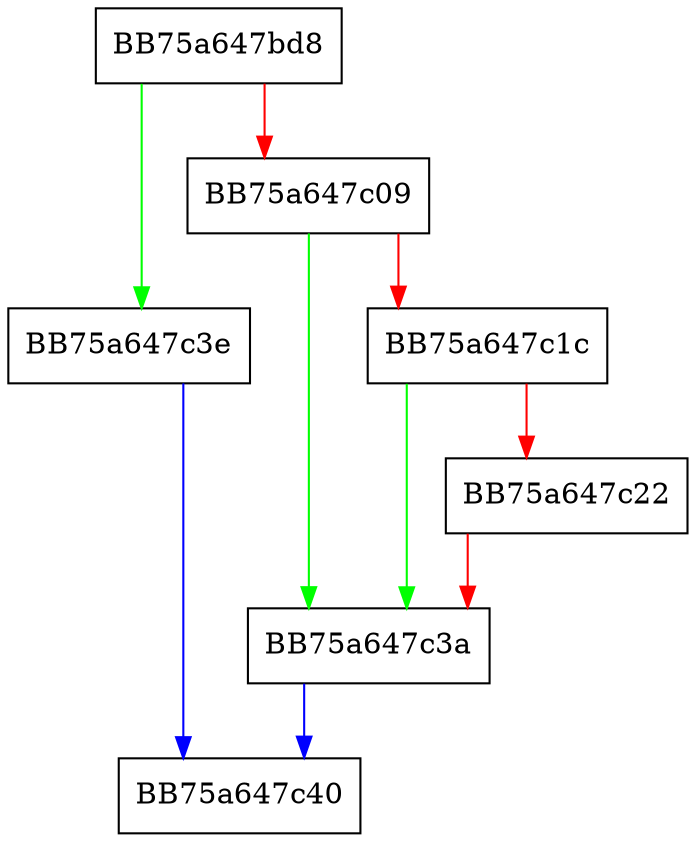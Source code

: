 digraph AddCollectReasonById {
  node [shape="box"];
  graph [splines=ortho];
  BB75a647bd8 -> BB75a647c3e [color="green"];
  BB75a647bd8 -> BB75a647c09 [color="red"];
  BB75a647c09 -> BB75a647c3a [color="green"];
  BB75a647c09 -> BB75a647c1c [color="red"];
  BB75a647c1c -> BB75a647c3a [color="green"];
  BB75a647c1c -> BB75a647c22 [color="red"];
  BB75a647c22 -> BB75a647c3a [color="red"];
  BB75a647c3a -> BB75a647c40 [color="blue"];
  BB75a647c3e -> BB75a647c40 [color="blue"];
}
